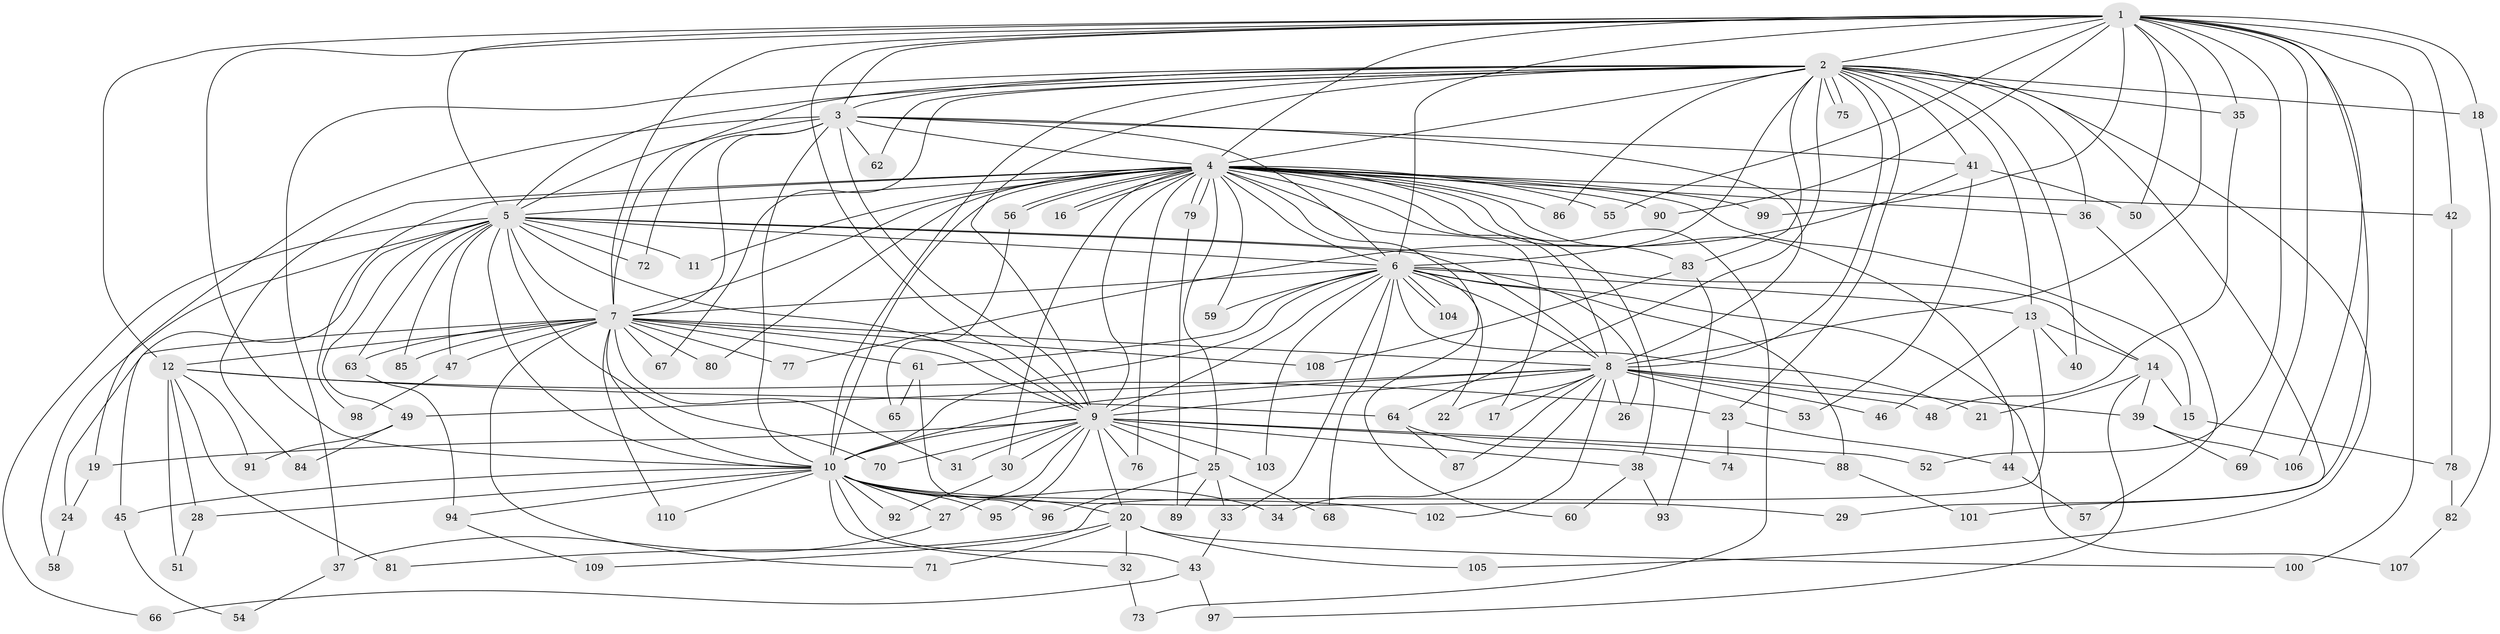 // Generated by graph-tools (version 1.1) at 2025/01/03/09/25 03:01:19]
// undirected, 110 vertices, 245 edges
graph export_dot {
graph [start="1"]
  node [color=gray90,style=filled];
  1;
  2;
  3;
  4;
  5;
  6;
  7;
  8;
  9;
  10;
  11;
  12;
  13;
  14;
  15;
  16;
  17;
  18;
  19;
  20;
  21;
  22;
  23;
  24;
  25;
  26;
  27;
  28;
  29;
  30;
  31;
  32;
  33;
  34;
  35;
  36;
  37;
  38;
  39;
  40;
  41;
  42;
  43;
  44;
  45;
  46;
  47;
  48;
  49;
  50;
  51;
  52;
  53;
  54;
  55;
  56;
  57;
  58;
  59;
  60;
  61;
  62;
  63;
  64;
  65;
  66;
  67;
  68;
  69;
  70;
  71;
  72;
  73;
  74;
  75;
  76;
  77;
  78;
  79;
  80;
  81;
  82;
  83;
  84;
  85;
  86;
  87;
  88;
  89;
  90;
  91;
  92;
  93;
  94;
  95;
  96;
  97;
  98;
  99;
  100;
  101;
  102;
  103;
  104;
  105;
  106;
  107;
  108;
  109;
  110;
  1 -- 2;
  1 -- 3;
  1 -- 4;
  1 -- 5;
  1 -- 6;
  1 -- 7;
  1 -- 8;
  1 -- 9;
  1 -- 10;
  1 -- 12;
  1 -- 18;
  1 -- 29;
  1 -- 35;
  1 -- 42;
  1 -- 50;
  1 -- 52;
  1 -- 55;
  1 -- 69;
  1 -- 90;
  1 -- 99;
  1 -- 100;
  1 -- 106;
  2 -- 3;
  2 -- 4;
  2 -- 5;
  2 -- 6;
  2 -- 7;
  2 -- 8;
  2 -- 9;
  2 -- 10;
  2 -- 13;
  2 -- 18;
  2 -- 23;
  2 -- 35;
  2 -- 36;
  2 -- 37;
  2 -- 40;
  2 -- 41;
  2 -- 62;
  2 -- 64;
  2 -- 67;
  2 -- 75;
  2 -- 75;
  2 -- 83;
  2 -- 86;
  2 -- 101;
  2 -- 105;
  3 -- 4;
  3 -- 5;
  3 -- 6;
  3 -- 7;
  3 -- 8;
  3 -- 9;
  3 -- 10;
  3 -- 19;
  3 -- 41;
  3 -- 62;
  3 -- 72;
  4 -- 5;
  4 -- 6;
  4 -- 7;
  4 -- 8;
  4 -- 9;
  4 -- 10;
  4 -- 11;
  4 -- 15;
  4 -- 16;
  4 -- 16;
  4 -- 17;
  4 -- 25;
  4 -- 30;
  4 -- 36;
  4 -- 38;
  4 -- 42;
  4 -- 44;
  4 -- 55;
  4 -- 56;
  4 -- 56;
  4 -- 59;
  4 -- 60;
  4 -- 73;
  4 -- 76;
  4 -- 79;
  4 -- 79;
  4 -- 80;
  4 -- 83;
  4 -- 84;
  4 -- 86;
  4 -- 90;
  4 -- 98;
  4 -- 99;
  5 -- 6;
  5 -- 7;
  5 -- 8;
  5 -- 9;
  5 -- 10;
  5 -- 11;
  5 -- 14;
  5 -- 45;
  5 -- 47;
  5 -- 49;
  5 -- 58;
  5 -- 63;
  5 -- 66;
  5 -- 70;
  5 -- 72;
  5 -- 85;
  6 -- 7;
  6 -- 8;
  6 -- 9;
  6 -- 10;
  6 -- 13;
  6 -- 21;
  6 -- 22;
  6 -- 26;
  6 -- 33;
  6 -- 59;
  6 -- 61;
  6 -- 68;
  6 -- 88;
  6 -- 103;
  6 -- 104;
  6 -- 104;
  6 -- 107;
  7 -- 8;
  7 -- 9;
  7 -- 10;
  7 -- 12;
  7 -- 24;
  7 -- 31;
  7 -- 47;
  7 -- 61;
  7 -- 63;
  7 -- 67;
  7 -- 71;
  7 -- 77;
  7 -- 80;
  7 -- 85;
  7 -- 108;
  7 -- 110;
  8 -- 9;
  8 -- 10;
  8 -- 17;
  8 -- 22;
  8 -- 26;
  8 -- 34;
  8 -- 39;
  8 -- 46;
  8 -- 48;
  8 -- 49;
  8 -- 53;
  8 -- 87;
  8 -- 102;
  9 -- 10;
  9 -- 19;
  9 -- 20;
  9 -- 25;
  9 -- 27;
  9 -- 30;
  9 -- 31;
  9 -- 38;
  9 -- 52;
  9 -- 70;
  9 -- 76;
  9 -- 88;
  9 -- 95;
  9 -- 103;
  10 -- 20;
  10 -- 27;
  10 -- 28;
  10 -- 29;
  10 -- 32;
  10 -- 34;
  10 -- 43;
  10 -- 45;
  10 -- 92;
  10 -- 94;
  10 -- 95;
  10 -- 102;
  10 -- 110;
  12 -- 23;
  12 -- 28;
  12 -- 51;
  12 -- 64;
  12 -- 81;
  12 -- 91;
  13 -- 14;
  13 -- 40;
  13 -- 46;
  13 -- 109;
  14 -- 15;
  14 -- 21;
  14 -- 39;
  14 -- 97;
  15 -- 78;
  18 -- 82;
  19 -- 24;
  20 -- 32;
  20 -- 71;
  20 -- 81;
  20 -- 100;
  20 -- 105;
  23 -- 44;
  23 -- 74;
  24 -- 58;
  25 -- 33;
  25 -- 68;
  25 -- 89;
  25 -- 96;
  27 -- 37;
  28 -- 51;
  30 -- 92;
  32 -- 73;
  33 -- 43;
  35 -- 48;
  36 -- 57;
  37 -- 54;
  38 -- 60;
  38 -- 93;
  39 -- 69;
  39 -- 106;
  41 -- 50;
  41 -- 53;
  41 -- 77;
  42 -- 78;
  43 -- 66;
  43 -- 97;
  44 -- 57;
  45 -- 54;
  47 -- 98;
  49 -- 84;
  49 -- 91;
  56 -- 65;
  61 -- 65;
  61 -- 96;
  63 -- 94;
  64 -- 74;
  64 -- 87;
  78 -- 82;
  79 -- 89;
  82 -- 107;
  83 -- 93;
  83 -- 108;
  88 -- 101;
  94 -- 109;
}
